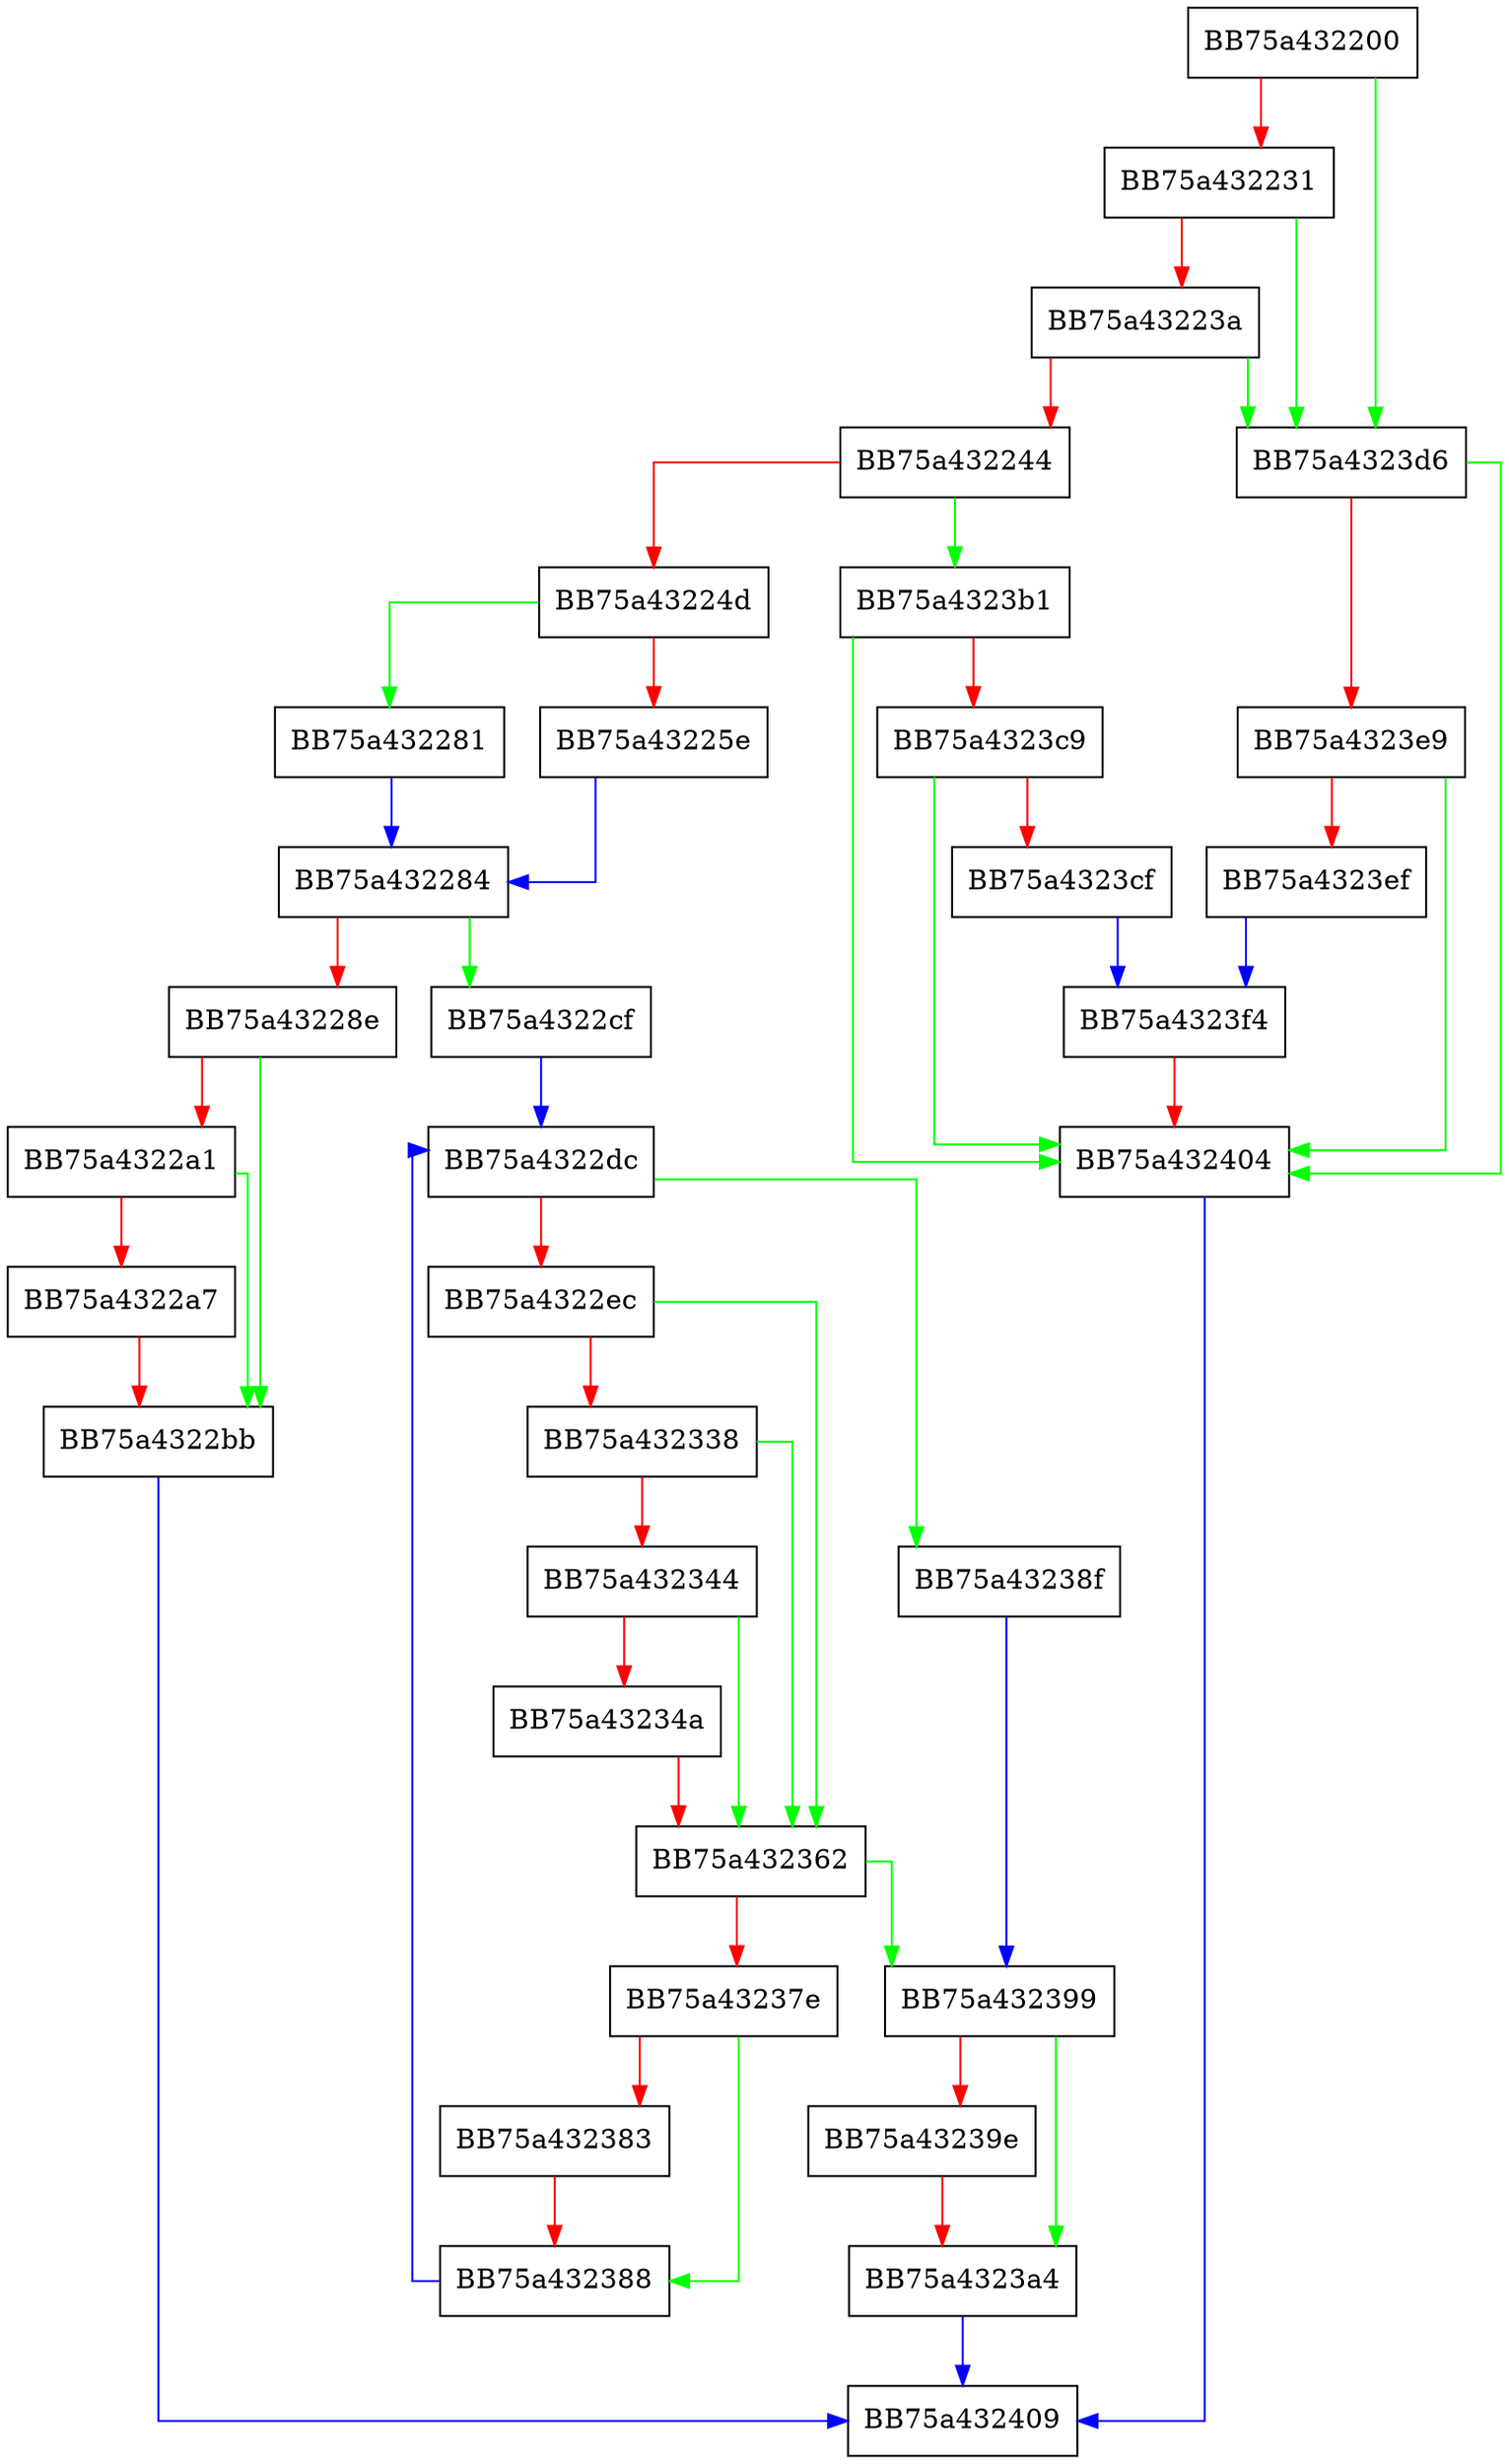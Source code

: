 digraph CreateUserCSIDLDB {
  node [shape="box"];
  graph [splines=ortho];
  BB75a432200 -> BB75a4323d6 [color="green"];
  BB75a432200 -> BB75a432231 [color="red"];
  BB75a432231 -> BB75a4323d6 [color="green"];
  BB75a432231 -> BB75a43223a [color="red"];
  BB75a43223a -> BB75a4323d6 [color="green"];
  BB75a43223a -> BB75a432244 [color="red"];
  BB75a432244 -> BB75a4323b1 [color="green"];
  BB75a432244 -> BB75a43224d [color="red"];
  BB75a43224d -> BB75a432281 [color="green"];
  BB75a43224d -> BB75a43225e [color="red"];
  BB75a43225e -> BB75a432284 [color="blue"];
  BB75a432281 -> BB75a432284 [color="blue"];
  BB75a432284 -> BB75a4322cf [color="green"];
  BB75a432284 -> BB75a43228e [color="red"];
  BB75a43228e -> BB75a4322bb [color="green"];
  BB75a43228e -> BB75a4322a1 [color="red"];
  BB75a4322a1 -> BB75a4322bb [color="green"];
  BB75a4322a1 -> BB75a4322a7 [color="red"];
  BB75a4322a7 -> BB75a4322bb [color="red"];
  BB75a4322bb -> BB75a432409 [color="blue"];
  BB75a4322cf -> BB75a4322dc [color="blue"];
  BB75a4322dc -> BB75a43238f [color="green"];
  BB75a4322dc -> BB75a4322ec [color="red"];
  BB75a4322ec -> BB75a432362 [color="green"];
  BB75a4322ec -> BB75a432338 [color="red"];
  BB75a432338 -> BB75a432362 [color="green"];
  BB75a432338 -> BB75a432344 [color="red"];
  BB75a432344 -> BB75a432362 [color="green"];
  BB75a432344 -> BB75a43234a [color="red"];
  BB75a43234a -> BB75a432362 [color="red"];
  BB75a432362 -> BB75a432399 [color="green"];
  BB75a432362 -> BB75a43237e [color="red"];
  BB75a43237e -> BB75a432388 [color="green"];
  BB75a43237e -> BB75a432383 [color="red"];
  BB75a432383 -> BB75a432388 [color="red"];
  BB75a432388 -> BB75a4322dc [color="blue"];
  BB75a43238f -> BB75a432399 [color="blue"];
  BB75a432399 -> BB75a4323a4 [color="green"];
  BB75a432399 -> BB75a43239e [color="red"];
  BB75a43239e -> BB75a4323a4 [color="red"];
  BB75a4323a4 -> BB75a432409 [color="blue"];
  BB75a4323b1 -> BB75a432404 [color="green"];
  BB75a4323b1 -> BB75a4323c9 [color="red"];
  BB75a4323c9 -> BB75a432404 [color="green"];
  BB75a4323c9 -> BB75a4323cf [color="red"];
  BB75a4323cf -> BB75a4323f4 [color="blue"];
  BB75a4323d6 -> BB75a432404 [color="green"];
  BB75a4323d6 -> BB75a4323e9 [color="red"];
  BB75a4323e9 -> BB75a432404 [color="green"];
  BB75a4323e9 -> BB75a4323ef [color="red"];
  BB75a4323ef -> BB75a4323f4 [color="blue"];
  BB75a4323f4 -> BB75a432404 [color="red"];
  BB75a432404 -> BB75a432409 [color="blue"];
}